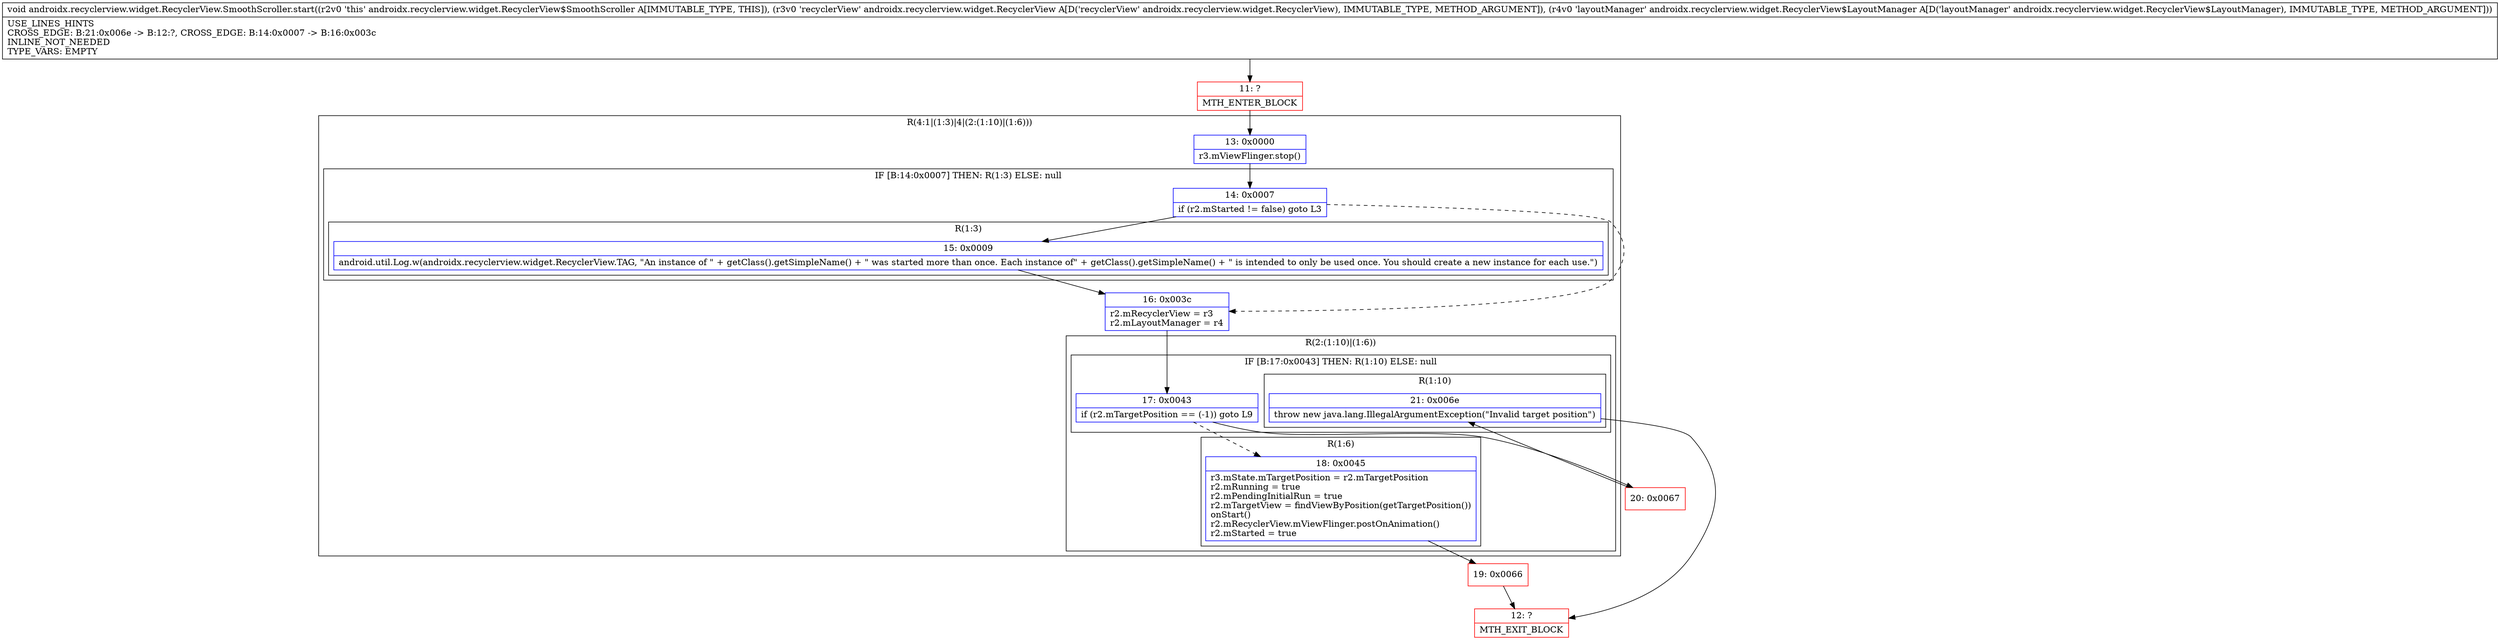 digraph "CFG forandroidx.recyclerview.widget.RecyclerView.SmoothScroller.start(Landroidx\/recyclerview\/widget\/RecyclerView;Landroidx\/recyclerview\/widget\/RecyclerView$LayoutManager;)V" {
subgraph cluster_Region_1343861446 {
label = "R(4:1|(1:3)|4|(2:(1:10)|(1:6)))";
node [shape=record,color=blue];
Node_13 [shape=record,label="{13\:\ 0x0000|r3.mViewFlinger.stop()\l}"];
subgraph cluster_IfRegion_957062853 {
label = "IF [B:14:0x0007] THEN: R(1:3) ELSE: null";
node [shape=record,color=blue];
Node_14 [shape=record,label="{14\:\ 0x0007|if (r2.mStarted != false) goto L3\l}"];
subgraph cluster_Region_529681883 {
label = "R(1:3)";
node [shape=record,color=blue];
Node_15 [shape=record,label="{15\:\ 0x0009|android.util.Log.w(androidx.recyclerview.widget.RecyclerView.TAG, \"An instance of \" + getClass().getSimpleName() + \" was started more than once. Each instance of\" + getClass().getSimpleName() + \" is intended to only be used once. You should create a new instance for each use.\")\l}"];
}
}
Node_16 [shape=record,label="{16\:\ 0x003c|r2.mRecyclerView = r3\lr2.mLayoutManager = r4\l}"];
subgraph cluster_Region_475573713 {
label = "R(2:(1:10)|(1:6))";
node [shape=record,color=blue];
subgraph cluster_IfRegion_21672734 {
label = "IF [B:17:0x0043] THEN: R(1:10) ELSE: null";
node [shape=record,color=blue];
Node_17 [shape=record,label="{17\:\ 0x0043|if (r2.mTargetPosition == (\-1)) goto L9\l}"];
subgraph cluster_Region_1691547716 {
label = "R(1:10)";
node [shape=record,color=blue];
Node_21 [shape=record,label="{21\:\ 0x006e|throw new java.lang.IllegalArgumentException(\"Invalid target position\")\l}"];
}
}
subgraph cluster_Region_1763941776 {
label = "R(1:6)";
node [shape=record,color=blue];
Node_18 [shape=record,label="{18\:\ 0x0045|r3.mState.mTargetPosition = r2.mTargetPosition\lr2.mRunning = true\lr2.mPendingInitialRun = true\lr2.mTargetView = findViewByPosition(getTargetPosition())\lonStart()\lr2.mRecyclerView.mViewFlinger.postOnAnimation()\lr2.mStarted = true\l}"];
}
}
}
Node_11 [shape=record,color=red,label="{11\:\ ?|MTH_ENTER_BLOCK\l}"];
Node_19 [shape=record,color=red,label="{19\:\ 0x0066}"];
Node_12 [shape=record,color=red,label="{12\:\ ?|MTH_EXIT_BLOCK\l}"];
Node_20 [shape=record,color=red,label="{20\:\ 0x0067}"];
MethodNode[shape=record,label="{void androidx.recyclerview.widget.RecyclerView.SmoothScroller.start((r2v0 'this' androidx.recyclerview.widget.RecyclerView$SmoothScroller A[IMMUTABLE_TYPE, THIS]), (r3v0 'recyclerView' androidx.recyclerview.widget.RecyclerView A[D('recyclerView' androidx.recyclerview.widget.RecyclerView), IMMUTABLE_TYPE, METHOD_ARGUMENT]), (r4v0 'layoutManager' androidx.recyclerview.widget.RecyclerView$LayoutManager A[D('layoutManager' androidx.recyclerview.widget.RecyclerView$LayoutManager), IMMUTABLE_TYPE, METHOD_ARGUMENT]))  | USE_LINES_HINTS\lCROSS_EDGE: B:21:0x006e \-\> B:12:?, CROSS_EDGE: B:14:0x0007 \-\> B:16:0x003c\lINLINE_NOT_NEEDED\lTYPE_VARS: EMPTY\l}"];
MethodNode -> Node_11;Node_13 -> Node_14;
Node_14 -> Node_15;
Node_14 -> Node_16[style=dashed];
Node_15 -> Node_16;
Node_16 -> Node_17;
Node_17 -> Node_18[style=dashed];
Node_17 -> Node_20;
Node_21 -> Node_12;
Node_18 -> Node_19;
Node_11 -> Node_13;
Node_19 -> Node_12;
Node_20 -> Node_21;
}

